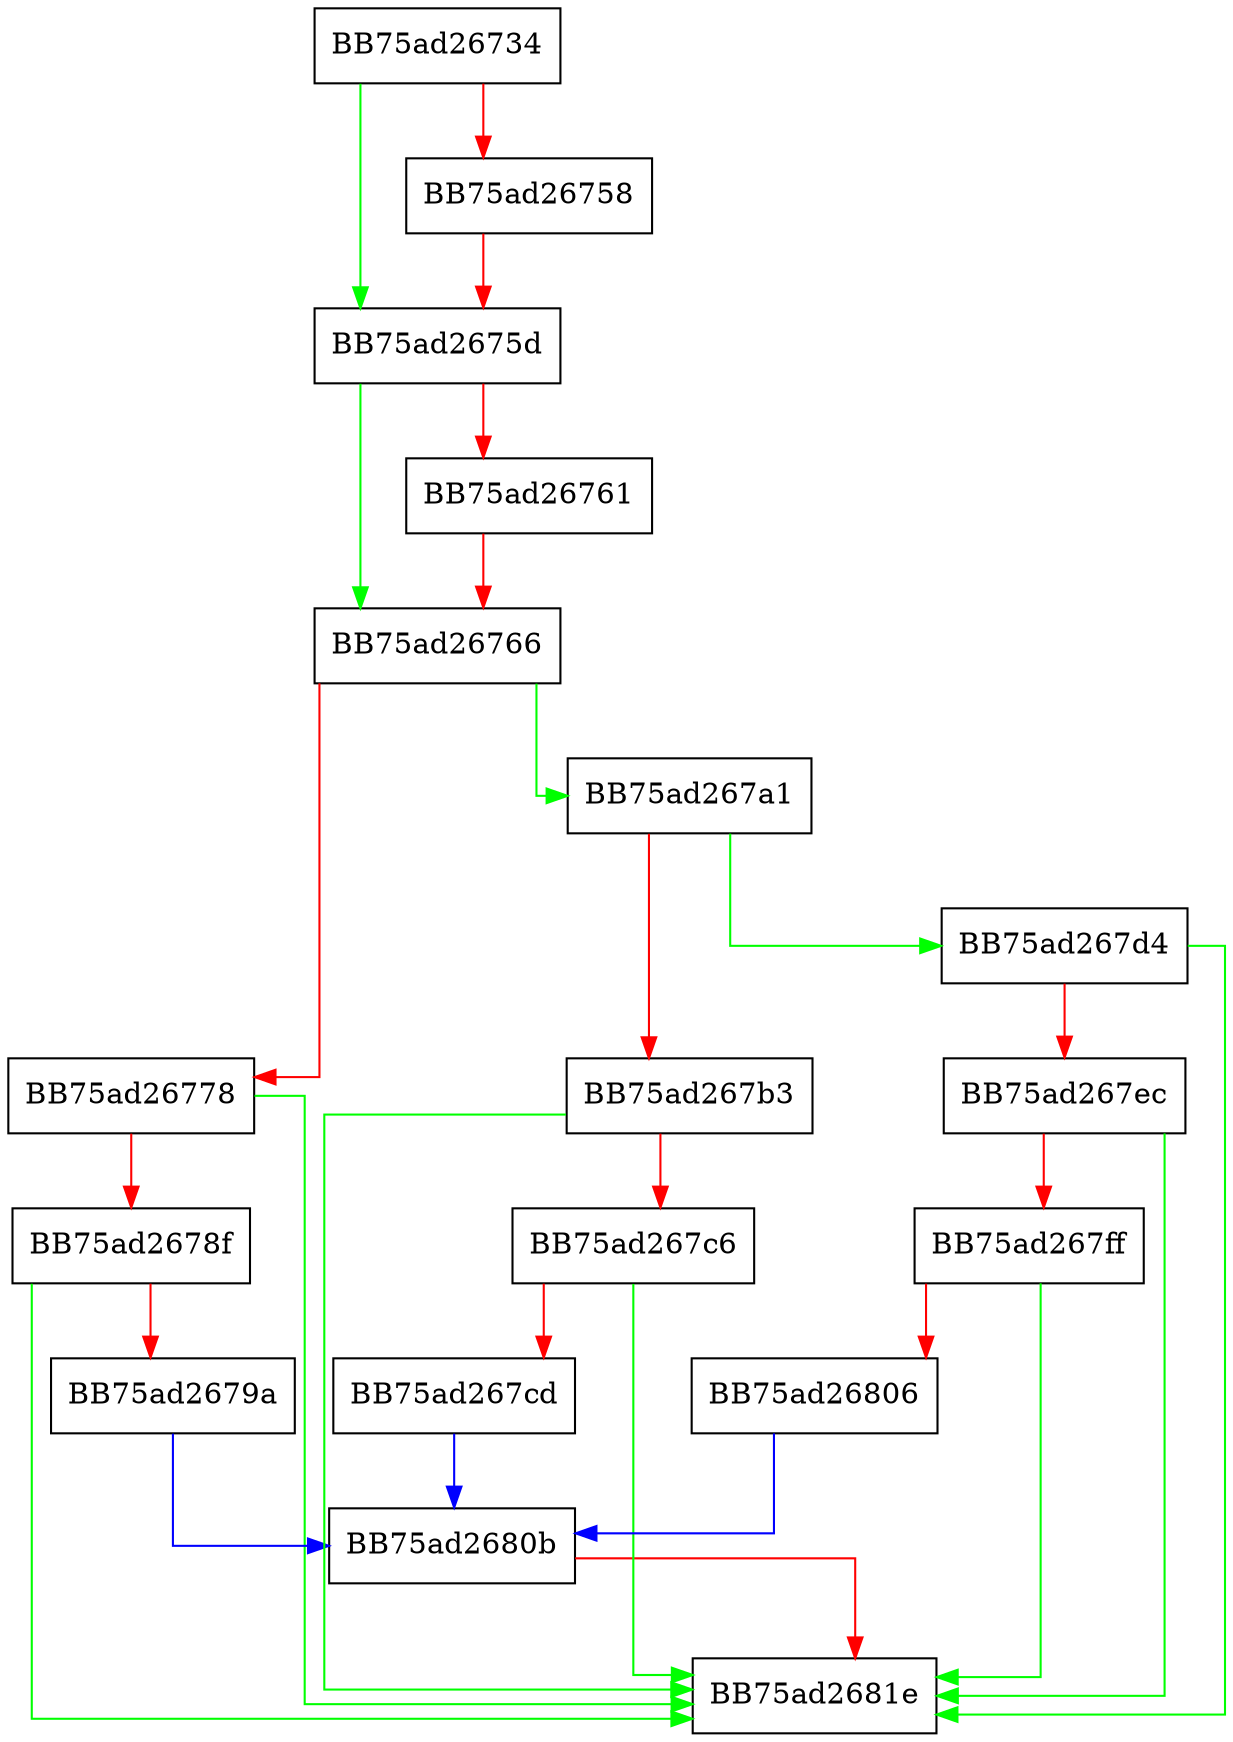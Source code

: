 digraph MoveCatalogEntry {
  node [shape="box"];
  graph [splines=ortho];
  BB75ad26734 -> BB75ad2675d [color="green"];
  BB75ad26734 -> BB75ad26758 [color="red"];
  BB75ad26758 -> BB75ad2675d [color="red"];
  BB75ad2675d -> BB75ad26766 [color="green"];
  BB75ad2675d -> BB75ad26761 [color="red"];
  BB75ad26761 -> BB75ad26766 [color="red"];
  BB75ad26766 -> BB75ad267a1 [color="green"];
  BB75ad26766 -> BB75ad26778 [color="red"];
  BB75ad26778 -> BB75ad2681e [color="green"];
  BB75ad26778 -> BB75ad2678f [color="red"];
  BB75ad2678f -> BB75ad2681e [color="green"];
  BB75ad2678f -> BB75ad2679a [color="red"];
  BB75ad2679a -> BB75ad2680b [color="blue"];
  BB75ad267a1 -> BB75ad267d4 [color="green"];
  BB75ad267a1 -> BB75ad267b3 [color="red"];
  BB75ad267b3 -> BB75ad2681e [color="green"];
  BB75ad267b3 -> BB75ad267c6 [color="red"];
  BB75ad267c6 -> BB75ad2681e [color="green"];
  BB75ad267c6 -> BB75ad267cd [color="red"];
  BB75ad267cd -> BB75ad2680b [color="blue"];
  BB75ad267d4 -> BB75ad2681e [color="green"];
  BB75ad267d4 -> BB75ad267ec [color="red"];
  BB75ad267ec -> BB75ad2681e [color="green"];
  BB75ad267ec -> BB75ad267ff [color="red"];
  BB75ad267ff -> BB75ad2681e [color="green"];
  BB75ad267ff -> BB75ad26806 [color="red"];
  BB75ad26806 -> BB75ad2680b [color="blue"];
  BB75ad2680b -> BB75ad2681e [color="red"];
}